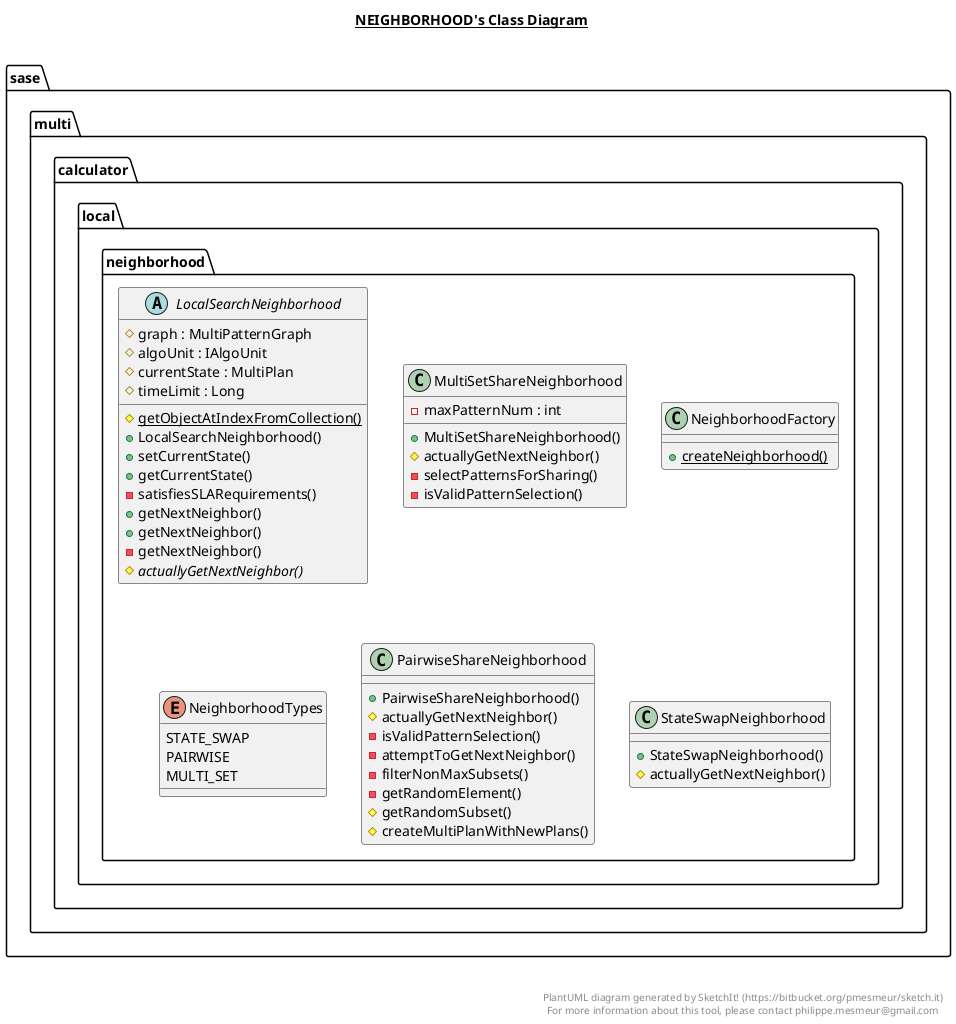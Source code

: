 @startuml

title __NEIGHBORHOOD's Class Diagram__\n

  package sase.multi {
    package sase.multi.calculator {
      package sase.multi.calculator.local {
        package sase.multi.calculator.local.neighborhood {
          abstract class LocalSearchNeighborhood {
              # graph : MultiPatternGraph
              # algoUnit : IAlgoUnit
              # currentState : MultiPlan
              # timeLimit : Long
              {static} # getObjectAtIndexFromCollection()
              + LocalSearchNeighborhood()
              + setCurrentState()
              + getCurrentState()
              - satisfiesSLARequirements()
              + getNextNeighbor()
              + getNextNeighbor()
              - getNextNeighbor()
              {abstract} # actuallyGetNextNeighbor()
          }
        }
      }
    }
  }
  

  package sase.multi {
    package sase.multi.calculator {
      package sase.multi.calculator.local {
        package sase.multi.calculator.local.neighborhood {
          class MultiSetShareNeighborhood {
              - maxPatternNum : int
              + MultiSetShareNeighborhood()
              # actuallyGetNextNeighbor()
              - selectPatternsForSharing()
              - isValidPatternSelection()
          }
        }
      }
    }
  }
  

  package sase.multi {
    package sase.multi.calculator {
      package sase.multi.calculator.local {
        package sase.multi.calculator.local.neighborhood {
          class NeighborhoodFactory {
              {static} + createNeighborhood()
          }
        }
      }
    }
  }
  

  package sase.multi {
    package sase.multi.calculator {
      package sase.multi.calculator.local {
        package sase.multi.calculator.local.neighborhood {
          enum NeighborhoodTypes {
            STATE_SWAP
            PAIRWISE
            MULTI_SET
          }
        }
      }
    }
  }
  

  package sase.multi {
    package sase.multi.calculator {
      package sase.multi.calculator.local {
        package sase.multi.calculator.local.neighborhood {
          class PairwiseShareNeighborhood {
              + PairwiseShareNeighborhood()
              # actuallyGetNextNeighbor()
              - isValidPatternSelection()
              - attemptToGetNextNeighbor()
              - filterNonMaxSubsets()
              - getRandomElement()
              # getRandomSubset()
              # createMultiPlanWithNewPlans()
          }
        }
      }
    }
  }
  

  package sase.multi {
    package sase.multi.calculator {
      package sase.multi.calculator.local {
        package sase.multi.calculator.local.neighborhood {
          class StateSwapNeighborhood {
              + StateSwapNeighborhood()
              # actuallyGetNextNeighbor()
          }
        }
      }
    }
  }
  



right footer


PlantUML diagram generated by SketchIt! (https://bitbucket.org/pmesmeur/sketch.it)
For more information about this tool, please contact philippe.mesmeur@gmail.com
endfooter

@enduml
